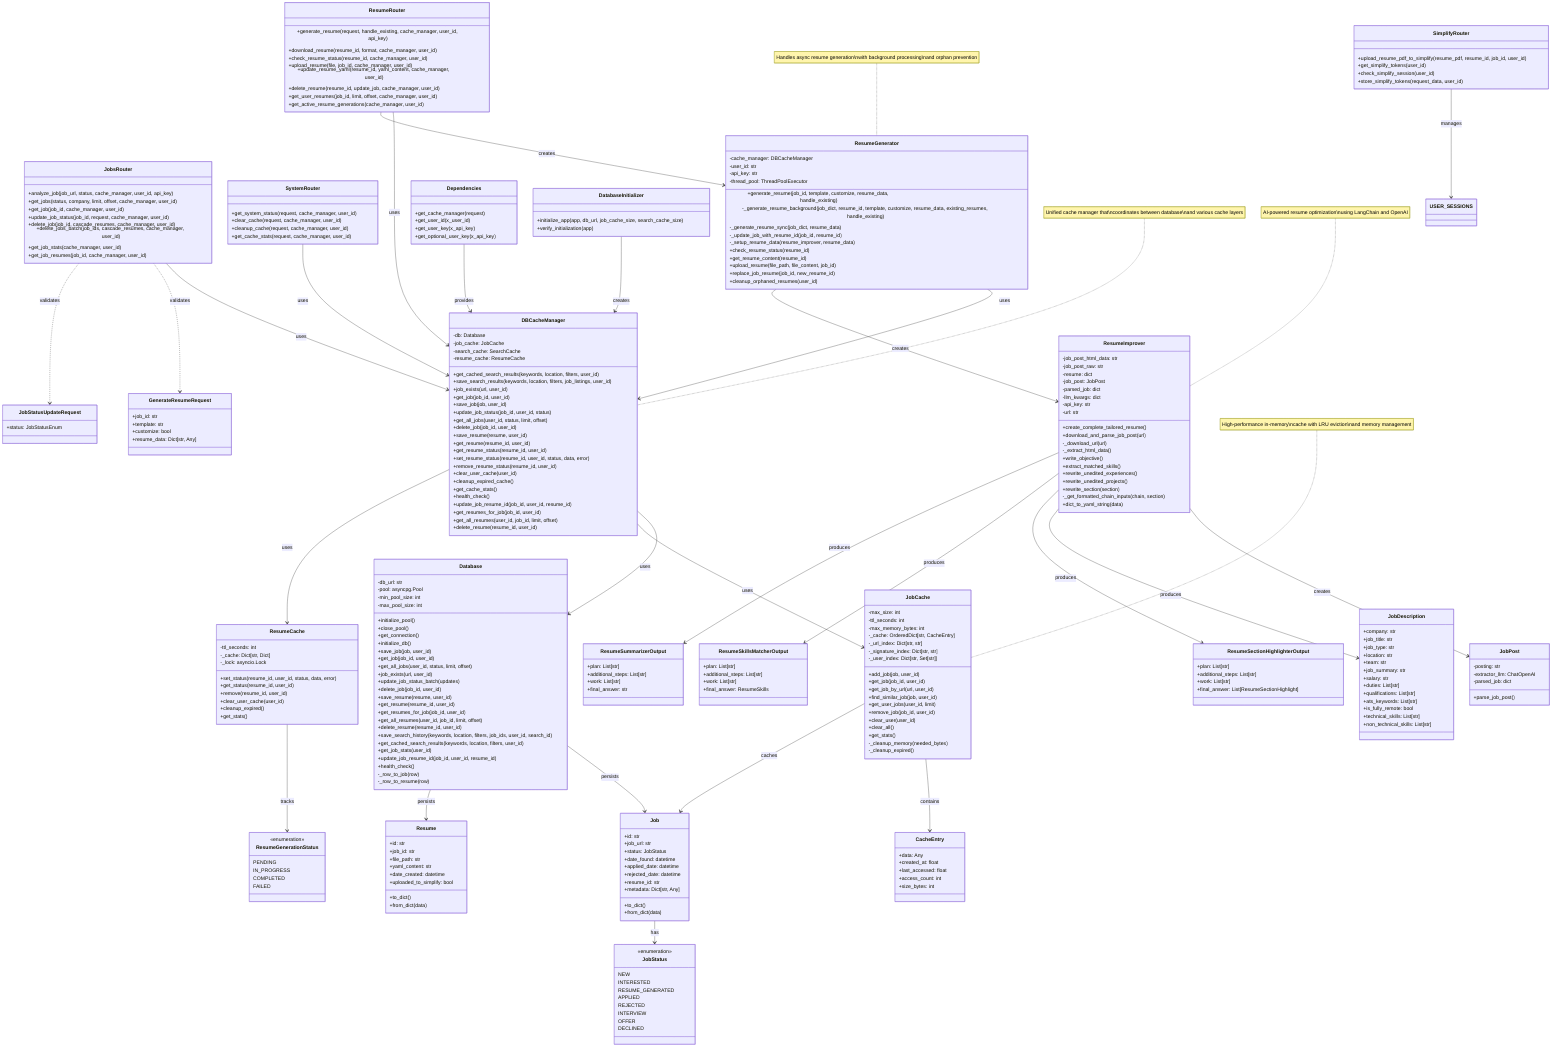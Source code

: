 classDiagram
    %% API Layer - FastAPI Routers
    class JobsRouter {
        +analyze_job(job_url, status, cache_manager, user_id, api_key)
        +get_jobs(status, company, limit, offset, cache_manager, user_id)
        +get_job(job_id, cache_manager, user_id)
        +update_job_status(job_id, request, cache_manager, user_id)
        +delete_job(job_id, cascade_resumes, cache_manager, user_id)
        +delete_jobs_batch(job_ids, cascade_resumes, cache_manager, user_id)
        +get_job_stats(cache_manager, user_id)
        +get_job_resumes(job_id, cache_manager, user_id)
    }

    class ResumeRouter {
        +generate_resume(request, handle_existing, cache_manager, user_id, api_key)
        +download_resume(resume_id, format, cache_manager, user_id)
        +check_resume_status(resume_id, cache_manager, user_id)
        +upload_resume(file, job_id, cache_manager, user_id)
        +update_resume_yaml(resume_id, yaml_content, cache_manager, user_id)
        +delete_resume(resume_id, update_job, cache_manager, user_id)
        +get_user_resumes(job_id, limit, offset, cache_manager, user_id)
        +get_active_resume_generations(cache_manager, user_id)
    }

    class SimplifyRouter {
        +upload_resume_pdf_to_simplify(resume_pdf, resume_id, job_id, user_id)
        +get_simplify_tokens(user_id)
        +check_simplify_session(user_id)
        +store_simplify_tokens(request_data, user_id)
    }

    class SystemRouter {
        +get_system_status(request, cache_manager, user_id)
        +clear_cache(request, cache_manager, user_id)
        +cleanup_cache(request, cache_manager, user_id)
        +get_cache_stats(request, cache_manager, user_id)
    }

    %% Core Service Layer
    class ResumeGenerator {
        -cache_manager: DBCacheManager
        -user_id: str
        -api_key: str
        -thread_pool: ThreadPoolExecutor
        +generate_resume(job_id, template, customize, resume_data, handle_existing)
        -_generate_resume_background(job_dict, resume_id, template, customize, resume_data, existing_resumes, handle_existing)
        -_generate_resume_sync(job_dict, resume_data)
        -_update_job_with_resume_id(job_id, resume_id)
        -_setup_resume_data(resume_improver, resume_data)
        +check_resume_status(resume_id)
        +get_resume_content(resume_id)
        +upload_resume(file_path, file_content, job_id)
        +replace_job_resume(job_id, new_resume_id)
        +cleanup_orphaned_resumes(user_id)
    }

    class ResumeImprover {
        -job_post_html_data: str
        -job_post_raw: str
        -resume: dict
        -job_post: JobPost
        -parsed_job: dict
        -llm_kwargs: dict
        -api_key: str
        -url: str
        +create_complete_tailored_resume()
        +download_and_parse_job_post(url)
        -_download_url(url)
        -_extract_html_data()
        +write_objective()
        +extract_matched_skills()
        +rewrite_unedited_experiences()
        +rewrite_unedited_projects()
        +rewrite_section(section)
        -_get_formatted_chain_inputs(chain, section)
        +dict_to_yaml_string(data)
    }

    class JobPost {
        -posting: str
        -extractor_llm: ChatOpenAI
        -parsed_job: dict
        +parse_job_post()
    }

    %% Unified Cache Management Layer
    class DBCacheManager {
        -db: Database
        -job_cache: JobCache
        -search_cache: SearchCache
        -resume_cache: ResumeCache
        +get_cached_search_results(keywords, location, filters, user_id)
        +save_search_results(keywords, location, filters, job_listings, user_id)
        +job_exists(url, user_id)
        +get_job(job_id, user_id)
        +save_job(job, user_id)
        +update_job_status(job_id, user_id, status)
        +get_all_jobs(user_id, status, limit, offset)
        +delete_job(job_id, user_id)
        +save_resume(resume, user_id)
        +get_resume(resume_id, user_id)
        +get_resume_status(resume_id, user_id)
        +set_resume_status(resume_id, user_id, status, data, error)
        +remove_resume_status(resume_id, user_id)
        +clear_user_cache(user_id)
        +cleanup_expired_cache()
        +get_cache_stats()
        +health_check()
        +update_job_resume_id(job_id, user_id, resume_id)
        +get_resumes_for_job(job_id, user_id)
        +get_all_resumes(user_id, job_id, limit, offset)
        +delete_resume(resume_id, user_id)
    }

    %% Cache Layer Components
    class JobCache {
        -max_size: int
        -ttl_seconds: int
        -max_memory_bytes: int
        -_cache: OrderedDict[str, CacheEntry]
        -_url_index: Dict[str, str]
        -_signature_index: Dict[str, str]
        -_user_index: Dict[str, Set[str]]
        +add_job(job, user_id)
        +get_job(job_id, user_id)
        +get_job_by_url(url, user_id)
        +find_similar_job(job, user_id)
        +get_user_jobs(user_id, limit)
        +remove_job(job_id, user_id)
        +clear_user(user_id)
        +clear_all()
        +get_stats()
        -_cleanup_memory(needed_bytes)
        -_cleanup_expired()
    }

    class ResumeCache {
        -ttl_seconds: int
        -_cache: Dict[str, Dict]
        -_lock: asyncio.Lock
        +set_status(resume_id, user_id, status, data, error)
        +get_status(resume_id, user_id)
        +remove(resume_id, user_id)
        +clear_user_cache(user_id)
        +cleanup_expired()
        +get_stats()
    }

    class CacheEntry {
        +data: Any
        +created_at: float
        +last_accessed: float
        +access_count: int
        +size_bytes: int
    }

    %% Database Layer
    class Database {
        -db_url: str
        -pool: asyncpg.Pool
        -min_pool_size: int
        -max_pool_size: int
        +initialize_pool()
        +close_pool()
        +get_connection()
        +initialize_db()
        +save_job(job, user_id)
        +get_job(job_id, user_id)
        +get_all_jobs(user_id, status, limit, offset)
        +job_exists(url, user_id)
        +update_job_status_batch(updates)
        +delete_job(job_id, user_id)
        +save_resume(resume, user_id)
        +get_resume(resume_id, user_id)
        +get_resumes_for_job(job_id, user_id)
        +get_all_resumes(user_id, job_id, limit, offset)
        +delete_resume(resume_id, user_id)
        +save_search_history(keywords, location, filters, job_ids, user_id, search_id)
        +get_cached_search_results(keywords, location, filters, user_id)
        +get_job_stats(user_id)
        +update_job_resume_id(job_id, user_id, resume_id)
        +health_check()
        -_row_to_job(row)
        -_row_to_resume(row)
    }

    %% Data Models
    class Job {
        +id: str
        +job_url: str
        +status: JobStatus
        +date_found: datetime
        +applied_date: datetime
        +rejected_date: datetime
        +resume_id: str
        +metadata: Dict[str, Any]
        +to_dict()
        +from_dict(data)
    }

    class Resume {
        +id: str
        +job_id: str
        +file_path: str
        +yaml_content: str
        +date_created: datetime
        +uploaded_to_simplify: bool
        +to_dict()
        +from_dict(data)
    }

    class JobStatus {
        <<enumeration>>
        NEW
        INTERESTED
        RESUME_GENERATED
        APPLIED
        REJECTED
        INTERVIEW
        OFFER
        DECLINED
    }

    class ResumeGenerationStatus {
        <<enumeration>>
        PENDING
        IN_PROGRESS
        COMPLETED
        FAILED
    }

    %% API Models for Validation
    class GenerateResumeRequest {
        +job_id: str
        +template: str
        +customize: bool
        +resume_data: Dict[str, Any]
    }

    class JobStatusUpdateRequest {
        +status: JobStatusEnum
    }

    %% LangChain Integration Models
    class JobDescription {
        +company: str
        +job_title: str
        +job_type: str
        +location: str
        +team: str
        +job_summary: str
        +salary: str
        +duties: List[str]
        +qualifications: List[str]
        +ats_keywords: List[str]
        +is_fully_remote: bool
        +technical_skills: List[str]
        +non_technical_skills: List[str]
    }

    class ResumeSectionHighlighterOutput {
        +plan: List[str]
        +additional_steps: List[str]
        +work: List[str]
        +final_answer: List[ResumeSectionHighlight]
    }

    class ResumeSkillsMatcherOutput {
        +plan: List[str]
        +additional_steps: List[str]
        +work: List[str]
        +final_answer: ResumeSkills
    }

    class ResumeSummarizerOutput {
        +plan: List[str]
        +additional_steps: List[str]
        +work: List[str]
        +final_answer: str
    }

    %% Dependencies and Core Functions
    class Dependencies {
        +get_cache_manager(request)
        +get_user_id(x_user_id)
        +get_user_key(x_api_key)
        +get_optional_user_key(x_api_key)
    }

    %% Application Initialization
    class DatabaseInitializer {
        +initialize_app(app, db_url, job_cache_size, search_cache_size)
        +verify_initialization(app)
    }

    %% Relationships
    JobsRouter --> DBCacheManager : uses
    ResumeRouter --> DBCacheManager : uses
    ResumeRouter --> ResumeGenerator : creates
    SimplifyRouter --> USER_SESSIONS : manages
    SystemRouter --> DBCacheManager : uses

    ResumeGenerator --> DBCacheManager : uses
    ResumeGenerator --> ResumeImprover : creates
    ResumeImprover --> JobPost : creates
    ResumeImprover --> JobDescription : produces

    DBCacheManager --> Database : uses
    DBCacheManager --> JobCache : uses
    DBCacheManager --> ResumeCache : uses

    JobCache --> CacheEntry : contains
    JobCache --> Job : caches

    Database --> Job : persists
    Database --> Resume : persists

    Job --> JobStatus : has
    ResumeCache --> ResumeGenerationStatus : tracks

    JobsRouter ..> GenerateResumeRequest : validates
    JobsRouter ..> JobStatusUpdateRequest : validates

    ResumeImprover --> ResumeSectionHighlighterOutput : produces
    ResumeImprover --> ResumeSkillsMatcherOutput : produces
    ResumeImprover --> ResumeSummarizerOutput : produces

    Dependencies --> DBCacheManager : provides
    DatabaseInitializer --> DBCacheManager : creates

    note for DBCacheManager "Unified cache manager that\ncoordinates between database\nand various cache layers"
    note for ResumeGenerator "Handles async resume generation\nwith background processing\nand orphan prevention"
    note for ResumeImprover "AI-powered resume optimization\nusing LangChain and OpenAI"
    note for JobCache "High-performance in-memory\ncache with LRU eviction\nand memory management"